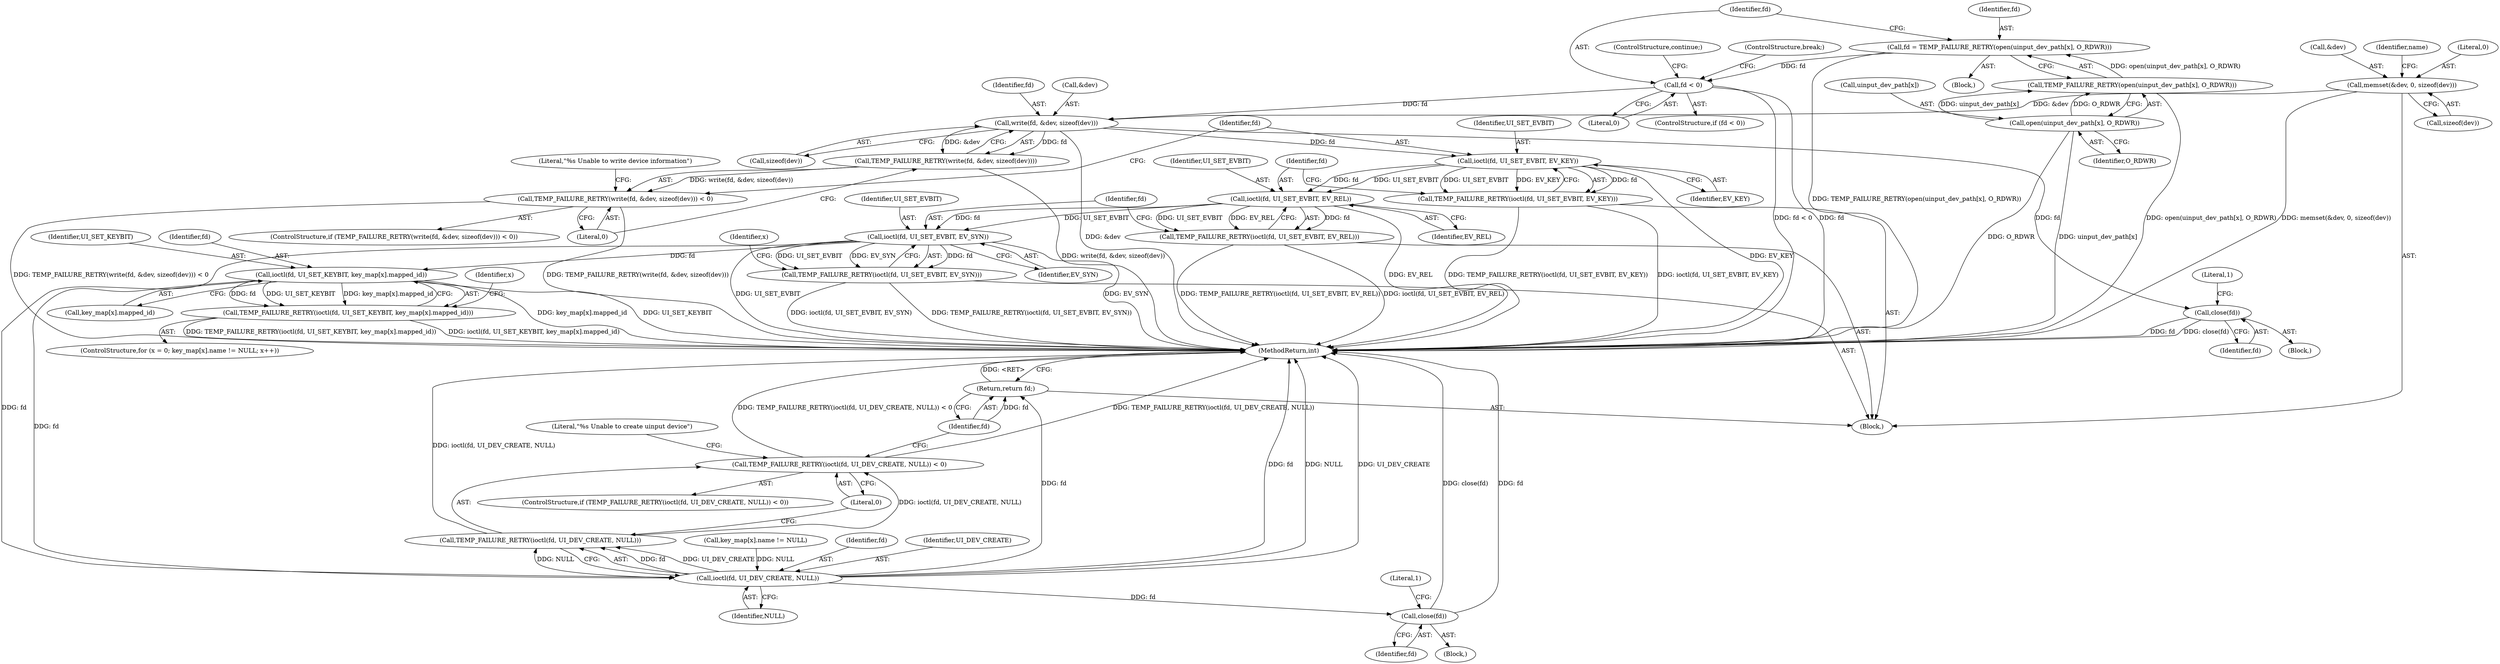 digraph "0_Android_472271b153c5dc53c28beac55480a8d8434b2d5c_29@API" {
"1000191" [label="(Call,write(fd, &dev, sizeof(dev)))"];
"1000128" [label="(Call,fd < 0)"];
"1000119" [label="(Call,fd = TEMP_FAILURE_RETRY(open(uinput_dev_path[x], O_RDWR)))"];
"1000121" [label="(Call,TEMP_FAILURE_RETRY(open(uinput_dev_path[x], O_RDWR)))"];
"1000122" [label="(Call,open(uinput_dev_path[x], O_RDWR))"];
"1000144" [label="(Call,memset(&dev, 0, sizeof(dev)))"];
"1000190" [label="(Call,TEMP_FAILURE_RETRY(write(fd, &dev, sizeof(dev))))"];
"1000189" [label="(Call,TEMP_FAILURE_RETRY(write(fd, &dev, sizeof(dev))) < 0)"];
"1000202" [label="(Call,close(fd))"];
"1000208" [label="(Call,ioctl(fd, UI_SET_EVBIT, EV_KEY))"];
"1000207" [label="(Call,TEMP_FAILURE_RETRY(ioctl(fd, UI_SET_EVBIT, EV_KEY)))"];
"1000213" [label="(Call,ioctl(fd, UI_SET_EVBIT, EV_REL))"];
"1000212" [label="(Call,TEMP_FAILURE_RETRY(ioctl(fd, UI_SET_EVBIT, EV_REL)))"];
"1000218" [label="(Call,ioctl(fd, UI_SET_EVBIT, EV_SYN))"];
"1000217" [label="(Call,TEMP_FAILURE_RETRY(ioctl(fd, UI_SET_EVBIT, EV_SYN)))"];
"1000236" [label="(Call,ioctl(fd, UI_SET_KEYBIT, key_map[x].mapped_id))"];
"1000235" [label="(Call,TEMP_FAILURE_RETRY(ioctl(fd, UI_SET_KEYBIT, key_map[x].mapped_id)))"];
"1000247" [label="(Call,ioctl(fd, UI_DEV_CREATE, NULL))"];
"1000246" [label="(Call,TEMP_FAILURE_RETRY(ioctl(fd, UI_DEV_CREATE, NULL)))"];
"1000245" [label="(Call,TEMP_FAILURE_RETRY(ioctl(fd, UI_DEV_CREATE, NULL)) < 0)"];
"1000256" [label="(Call,close(fd))"];
"1000261" [label="(Return,return fd;)"];
"1000131" [label="(ControlStructure,continue;)"];
"1000123" [label="(Call,uinput_dev_path[x])"];
"1000226" [label="(Call,key_map[x].name != NULL)"];
"1000261" [label="(Return,return fd;)"];
"1000145" [label="(Call,&dev)"];
"1000213" [label="(Call,ioctl(fd, UI_SET_EVBIT, EV_REL))"];
"1000256" [label="(Call,close(fd))"];
"1000221" [label="(Identifier,EV_SYN)"];
"1000151" [label="(Identifier,name)"];
"1000237" [label="(Identifier,fd)"];
"1000203" [label="(Identifier,fd)"];
"1000102" [label="(Block,)"];
"1000118" [label="(Block,)"];
"1000189" [label="(Call,TEMP_FAILURE_RETRY(write(fd, &dev, sizeof(dev))) < 0)"];
"1000219" [label="(Identifier,fd)"];
"1000120" [label="(Identifier,fd)"];
"1000191" [label="(Call,write(fd, &dev, sizeof(dev)))"];
"1000251" [label="(Literal,0)"];
"1000210" [label="(Identifier,UI_SET_EVBIT)"];
"1000198" [label="(Block,)"];
"1000214" [label="(Identifier,fd)"];
"1000262" [label="(Identifier,fd)"];
"1000130" [label="(Literal,0)"];
"1000220" [label="(Identifier,UI_SET_EVBIT)"];
"1000190" [label="(Call,TEMP_FAILURE_RETRY(write(fd, &dev, sizeof(dev))))"];
"1000224" [label="(Identifier,x)"];
"1000121" [label="(Call,TEMP_FAILURE_RETRY(open(uinput_dev_path[x], O_RDWR)))"];
"1000132" [label="(ControlStructure,break;)"];
"1000195" [label="(Call,sizeof(dev))"];
"1000239" [label="(Call,key_map[x].mapped_id)"];
"1000257" [label="(Identifier,fd)"];
"1000127" [label="(ControlStructure,if (fd < 0))"];
"1000188" [label="(ControlStructure,if (TEMP_FAILURE_RETRY(write(fd, &dev, sizeof(dev))) < 0))"];
"1000128" [label="(Call,fd < 0)"];
"1000206" [label="(Literal,1)"];
"1000217" [label="(Call,TEMP_FAILURE_RETRY(ioctl(fd, UI_SET_EVBIT, EV_SYN)))"];
"1000126" [label="(Identifier,O_RDWR)"];
"1000247" [label="(Call,ioctl(fd, UI_DEV_CREATE, NULL))"];
"1000222" [label="(ControlStructure,for (x = 0; key_map[x].name != NULL; x++))"];
"1000244" [label="(ControlStructure,if (TEMP_FAILURE_RETRY(ioctl(fd, UI_DEV_CREATE, NULL)) < 0))"];
"1000209" [label="(Identifier,fd)"];
"1000234" [label="(Identifier,x)"];
"1000250" [label="(Identifier,NULL)"];
"1000212" [label="(Call,TEMP_FAILURE_RETRY(ioctl(fd, UI_SET_EVBIT, EV_REL)))"];
"1000200" [label="(Literal,\"%s Unable to write device information\")"];
"1000122" [label="(Call,open(uinput_dev_path[x], O_RDWR))"];
"1000192" [label="(Identifier,fd)"];
"1000202" [label="(Call,close(fd))"];
"1000246" [label="(Call,TEMP_FAILURE_RETRY(ioctl(fd, UI_DEV_CREATE, NULL)))"];
"1000218" [label="(Call,ioctl(fd, UI_SET_EVBIT, EV_SYN))"];
"1000147" [label="(Literal,0)"];
"1000238" [label="(Identifier,UI_SET_KEYBIT)"];
"1000144" [label="(Call,memset(&dev, 0, sizeof(dev)))"];
"1000211" [label="(Identifier,EV_KEY)"];
"1000119" [label="(Call,fd = TEMP_FAILURE_RETRY(open(uinput_dev_path[x], O_RDWR)))"];
"1000215" [label="(Identifier,UI_SET_EVBIT)"];
"1000248" [label="(Identifier,fd)"];
"1000252" [label="(Block,)"];
"1000245" [label="(Call,TEMP_FAILURE_RETRY(ioctl(fd, UI_DEV_CREATE, NULL)) < 0)"];
"1000236" [label="(Call,ioctl(fd, UI_SET_KEYBIT, key_map[x].mapped_id))"];
"1000254" [label="(Literal,\"%s Unable to create uinput device\")"];
"1000260" [label="(Literal,1)"];
"1000148" [label="(Call,sizeof(dev))"];
"1000263" [label="(MethodReturn,int)"];
"1000193" [label="(Call,&dev)"];
"1000208" [label="(Call,ioctl(fd, UI_SET_EVBIT, EV_KEY))"];
"1000129" [label="(Identifier,fd)"];
"1000197" [label="(Literal,0)"];
"1000207" [label="(Call,TEMP_FAILURE_RETRY(ioctl(fd, UI_SET_EVBIT, EV_KEY)))"];
"1000249" [label="(Identifier,UI_DEV_CREATE)"];
"1000216" [label="(Identifier,EV_REL)"];
"1000235" [label="(Call,TEMP_FAILURE_RETRY(ioctl(fd, UI_SET_KEYBIT, key_map[x].mapped_id)))"];
"1000191" -> "1000190"  [label="AST: "];
"1000191" -> "1000195"  [label="CFG: "];
"1000192" -> "1000191"  [label="AST: "];
"1000193" -> "1000191"  [label="AST: "];
"1000195" -> "1000191"  [label="AST: "];
"1000190" -> "1000191"  [label="CFG: "];
"1000191" -> "1000263"  [label="DDG: &dev"];
"1000191" -> "1000190"  [label="DDG: fd"];
"1000191" -> "1000190"  [label="DDG: &dev"];
"1000128" -> "1000191"  [label="DDG: fd"];
"1000144" -> "1000191"  [label="DDG: &dev"];
"1000191" -> "1000202"  [label="DDG: fd"];
"1000191" -> "1000208"  [label="DDG: fd"];
"1000128" -> "1000127"  [label="AST: "];
"1000128" -> "1000130"  [label="CFG: "];
"1000129" -> "1000128"  [label="AST: "];
"1000130" -> "1000128"  [label="AST: "];
"1000131" -> "1000128"  [label="CFG: "];
"1000132" -> "1000128"  [label="CFG: "];
"1000128" -> "1000263"  [label="DDG: fd"];
"1000128" -> "1000263"  [label="DDG: fd < 0"];
"1000119" -> "1000128"  [label="DDG: fd"];
"1000119" -> "1000118"  [label="AST: "];
"1000119" -> "1000121"  [label="CFG: "];
"1000120" -> "1000119"  [label="AST: "];
"1000121" -> "1000119"  [label="AST: "];
"1000129" -> "1000119"  [label="CFG: "];
"1000119" -> "1000263"  [label="DDG: TEMP_FAILURE_RETRY(open(uinput_dev_path[x], O_RDWR))"];
"1000121" -> "1000119"  [label="DDG: open(uinput_dev_path[x], O_RDWR)"];
"1000121" -> "1000122"  [label="CFG: "];
"1000122" -> "1000121"  [label="AST: "];
"1000121" -> "1000263"  [label="DDG: open(uinput_dev_path[x], O_RDWR)"];
"1000122" -> "1000121"  [label="DDG: uinput_dev_path[x]"];
"1000122" -> "1000121"  [label="DDG: O_RDWR"];
"1000122" -> "1000126"  [label="CFG: "];
"1000123" -> "1000122"  [label="AST: "];
"1000126" -> "1000122"  [label="AST: "];
"1000122" -> "1000263"  [label="DDG: uinput_dev_path[x]"];
"1000122" -> "1000263"  [label="DDG: O_RDWR"];
"1000144" -> "1000102"  [label="AST: "];
"1000144" -> "1000148"  [label="CFG: "];
"1000145" -> "1000144"  [label="AST: "];
"1000147" -> "1000144"  [label="AST: "];
"1000148" -> "1000144"  [label="AST: "];
"1000151" -> "1000144"  [label="CFG: "];
"1000144" -> "1000263"  [label="DDG: memset(&dev, 0, sizeof(dev))"];
"1000190" -> "1000189"  [label="AST: "];
"1000197" -> "1000190"  [label="CFG: "];
"1000190" -> "1000263"  [label="DDG: write(fd, &dev, sizeof(dev))"];
"1000190" -> "1000189"  [label="DDG: write(fd, &dev, sizeof(dev))"];
"1000189" -> "1000188"  [label="AST: "];
"1000189" -> "1000197"  [label="CFG: "];
"1000197" -> "1000189"  [label="AST: "];
"1000200" -> "1000189"  [label="CFG: "];
"1000209" -> "1000189"  [label="CFG: "];
"1000189" -> "1000263"  [label="DDG: TEMP_FAILURE_RETRY(write(fd, &dev, sizeof(dev)))"];
"1000189" -> "1000263"  [label="DDG: TEMP_FAILURE_RETRY(write(fd, &dev, sizeof(dev))) < 0"];
"1000202" -> "1000198"  [label="AST: "];
"1000202" -> "1000203"  [label="CFG: "];
"1000203" -> "1000202"  [label="AST: "];
"1000206" -> "1000202"  [label="CFG: "];
"1000202" -> "1000263"  [label="DDG: fd"];
"1000202" -> "1000263"  [label="DDG: close(fd)"];
"1000208" -> "1000207"  [label="AST: "];
"1000208" -> "1000211"  [label="CFG: "];
"1000209" -> "1000208"  [label="AST: "];
"1000210" -> "1000208"  [label="AST: "];
"1000211" -> "1000208"  [label="AST: "];
"1000207" -> "1000208"  [label="CFG: "];
"1000208" -> "1000263"  [label="DDG: EV_KEY"];
"1000208" -> "1000207"  [label="DDG: fd"];
"1000208" -> "1000207"  [label="DDG: UI_SET_EVBIT"];
"1000208" -> "1000207"  [label="DDG: EV_KEY"];
"1000208" -> "1000213"  [label="DDG: fd"];
"1000208" -> "1000213"  [label="DDG: UI_SET_EVBIT"];
"1000207" -> "1000102"  [label="AST: "];
"1000214" -> "1000207"  [label="CFG: "];
"1000207" -> "1000263"  [label="DDG: ioctl(fd, UI_SET_EVBIT, EV_KEY)"];
"1000207" -> "1000263"  [label="DDG: TEMP_FAILURE_RETRY(ioctl(fd, UI_SET_EVBIT, EV_KEY))"];
"1000213" -> "1000212"  [label="AST: "];
"1000213" -> "1000216"  [label="CFG: "];
"1000214" -> "1000213"  [label="AST: "];
"1000215" -> "1000213"  [label="AST: "];
"1000216" -> "1000213"  [label="AST: "];
"1000212" -> "1000213"  [label="CFG: "];
"1000213" -> "1000263"  [label="DDG: EV_REL"];
"1000213" -> "1000212"  [label="DDG: fd"];
"1000213" -> "1000212"  [label="DDG: UI_SET_EVBIT"];
"1000213" -> "1000212"  [label="DDG: EV_REL"];
"1000213" -> "1000218"  [label="DDG: fd"];
"1000213" -> "1000218"  [label="DDG: UI_SET_EVBIT"];
"1000212" -> "1000102"  [label="AST: "];
"1000219" -> "1000212"  [label="CFG: "];
"1000212" -> "1000263"  [label="DDG: TEMP_FAILURE_RETRY(ioctl(fd, UI_SET_EVBIT, EV_REL))"];
"1000212" -> "1000263"  [label="DDG: ioctl(fd, UI_SET_EVBIT, EV_REL)"];
"1000218" -> "1000217"  [label="AST: "];
"1000218" -> "1000221"  [label="CFG: "];
"1000219" -> "1000218"  [label="AST: "];
"1000220" -> "1000218"  [label="AST: "];
"1000221" -> "1000218"  [label="AST: "];
"1000217" -> "1000218"  [label="CFG: "];
"1000218" -> "1000263"  [label="DDG: EV_SYN"];
"1000218" -> "1000263"  [label="DDG: UI_SET_EVBIT"];
"1000218" -> "1000217"  [label="DDG: fd"];
"1000218" -> "1000217"  [label="DDG: UI_SET_EVBIT"];
"1000218" -> "1000217"  [label="DDG: EV_SYN"];
"1000218" -> "1000236"  [label="DDG: fd"];
"1000218" -> "1000247"  [label="DDG: fd"];
"1000217" -> "1000102"  [label="AST: "];
"1000224" -> "1000217"  [label="CFG: "];
"1000217" -> "1000263"  [label="DDG: TEMP_FAILURE_RETRY(ioctl(fd, UI_SET_EVBIT, EV_SYN))"];
"1000217" -> "1000263"  [label="DDG: ioctl(fd, UI_SET_EVBIT, EV_SYN)"];
"1000236" -> "1000235"  [label="AST: "];
"1000236" -> "1000239"  [label="CFG: "];
"1000237" -> "1000236"  [label="AST: "];
"1000238" -> "1000236"  [label="AST: "];
"1000239" -> "1000236"  [label="AST: "];
"1000235" -> "1000236"  [label="CFG: "];
"1000236" -> "1000263"  [label="DDG: key_map[x].mapped_id"];
"1000236" -> "1000263"  [label="DDG: UI_SET_KEYBIT"];
"1000236" -> "1000235"  [label="DDG: fd"];
"1000236" -> "1000235"  [label="DDG: UI_SET_KEYBIT"];
"1000236" -> "1000235"  [label="DDG: key_map[x].mapped_id"];
"1000236" -> "1000247"  [label="DDG: fd"];
"1000235" -> "1000222"  [label="AST: "];
"1000234" -> "1000235"  [label="CFG: "];
"1000235" -> "1000263"  [label="DDG: ioctl(fd, UI_SET_KEYBIT, key_map[x].mapped_id)"];
"1000235" -> "1000263"  [label="DDG: TEMP_FAILURE_RETRY(ioctl(fd, UI_SET_KEYBIT, key_map[x].mapped_id))"];
"1000247" -> "1000246"  [label="AST: "];
"1000247" -> "1000250"  [label="CFG: "];
"1000248" -> "1000247"  [label="AST: "];
"1000249" -> "1000247"  [label="AST: "];
"1000250" -> "1000247"  [label="AST: "];
"1000246" -> "1000247"  [label="CFG: "];
"1000247" -> "1000263"  [label="DDG: fd"];
"1000247" -> "1000263"  [label="DDG: NULL"];
"1000247" -> "1000263"  [label="DDG: UI_DEV_CREATE"];
"1000247" -> "1000246"  [label="DDG: fd"];
"1000247" -> "1000246"  [label="DDG: UI_DEV_CREATE"];
"1000247" -> "1000246"  [label="DDG: NULL"];
"1000226" -> "1000247"  [label="DDG: NULL"];
"1000247" -> "1000256"  [label="DDG: fd"];
"1000247" -> "1000261"  [label="DDG: fd"];
"1000246" -> "1000245"  [label="AST: "];
"1000251" -> "1000246"  [label="CFG: "];
"1000246" -> "1000263"  [label="DDG: ioctl(fd, UI_DEV_CREATE, NULL)"];
"1000246" -> "1000245"  [label="DDG: ioctl(fd, UI_DEV_CREATE, NULL)"];
"1000245" -> "1000244"  [label="AST: "];
"1000245" -> "1000251"  [label="CFG: "];
"1000251" -> "1000245"  [label="AST: "];
"1000254" -> "1000245"  [label="CFG: "];
"1000262" -> "1000245"  [label="CFG: "];
"1000245" -> "1000263"  [label="DDG: TEMP_FAILURE_RETRY(ioctl(fd, UI_DEV_CREATE, NULL)) < 0"];
"1000245" -> "1000263"  [label="DDG: TEMP_FAILURE_RETRY(ioctl(fd, UI_DEV_CREATE, NULL))"];
"1000256" -> "1000252"  [label="AST: "];
"1000256" -> "1000257"  [label="CFG: "];
"1000257" -> "1000256"  [label="AST: "];
"1000260" -> "1000256"  [label="CFG: "];
"1000256" -> "1000263"  [label="DDG: fd"];
"1000256" -> "1000263"  [label="DDG: close(fd)"];
"1000261" -> "1000102"  [label="AST: "];
"1000261" -> "1000262"  [label="CFG: "];
"1000262" -> "1000261"  [label="AST: "];
"1000263" -> "1000261"  [label="CFG: "];
"1000261" -> "1000263"  [label="DDG: <RET>"];
"1000262" -> "1000261"  [label="DDG: fd"];
}
